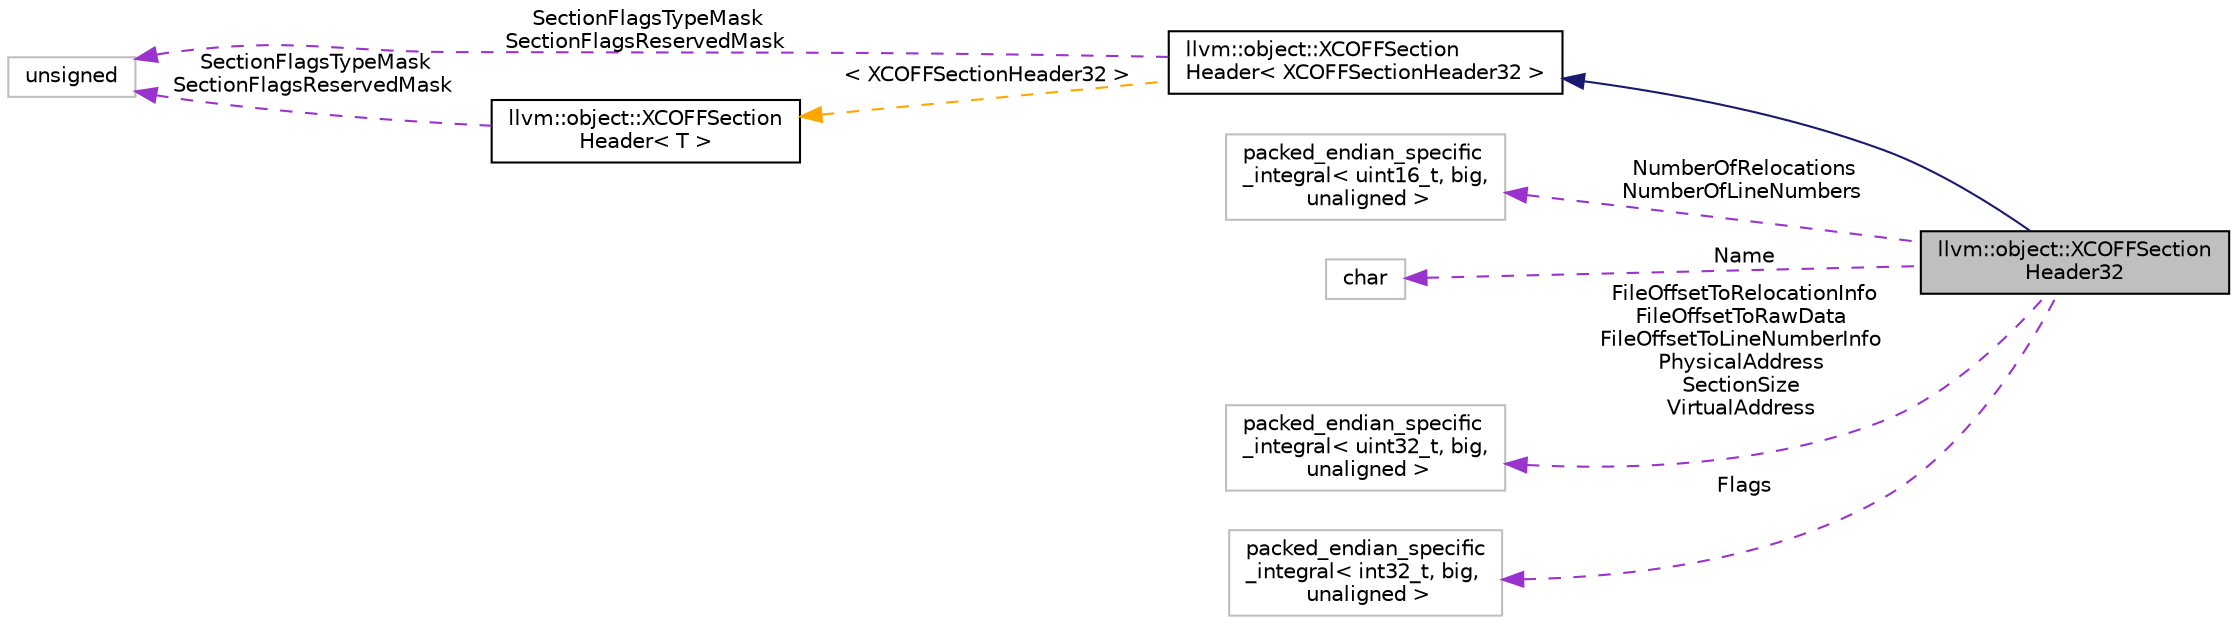 digraph "llvm::object::XCOFFSectionHeader32"
{
 // LATEX_PDF_SIZE
  bgcolor="transparent";
  edge [fontname="Helvetica",fontsize="10",labelfontname="Helvetica",labelfontsize="10"];
  node [fontname="Helvetica",fontsize="10",shape=record];
  rankdir="LR";
  Node1 [label="llvm::object::XCOFFSection\lHeader32",height=0.2,width=0.4,color="black", fillcolor="grey75", style="filled", fontcolor="black",tooltip=" "];
  Node2 -> Node1 [dir="back",color="midnightblue",fontsize="10",style="solid",fontname="Helvetica"];
  Node2 [label="llvm::object::XCOFFSection\lHeader\< XCOFFSectionHeader32 \>",height=0.2,width=0.4,color="black",URL="$structllvm_1_1object_1_1XCOFFSectionHeader.html",tooltip=" "];
  Node3 -> Node2 [dir="back",color="darkorchid3",fontsize="10",style="dashed",label=" SectionFlagsTypeMask\nSectionFlagsReservedMask" ,fontname="Helvetica"];
  Node3 [label="unsigned",height=0.2,width=0.4,color="grey75",tooltip=" "];
  Node4 -> Node2 [dir="back",color="orange",fontsize="10",style="dashed",label=" \< XCOFFSectionHeader32 \>" ,fontname="Helvetica"];
  Node4 [label="llvm::object::XCOFFSection\lHeader\< T \>",height=0.2,width=0.4,color="black",URL="$structllvm_1_1object_1_1XCOFFSectionHeader.html",tooltip=" "];
  Node3 -> Node4 [dir="back",color="darkorchid3",fontsize="10",style="dashed",label=" SectionFlagsTypeMask\nSectionFlagsReservedMask" ,fontname="Helvetica"];
  Node5 -> Node1 [dir="back",color="darkorchid3",fontsize="10",style="dashed",label=" NumberOfRelocations\nNumberOfLineNumbers" ,fontname="Helvetica"];
  Node5 [label="packed_endian_specific\l_integral\< uint16_t, big,\l unaligned \>",height=0.2,width=0.4,color="grey75",tooltip=" "];
  Node6 -> Node1 [dir="back",color="darkorchid3",fontsize="10",style="dashed",label=" Name" ,fontname="Helvetica"];
  Node6 [label="char",height=0.2,width=0.4,color="grey75",tooltip=" "];
  Node7 -> Node1 [dir="back",color="darkorchid3",fontsize="10",style="dashed",label=" FileOffsetToRelocationInfo\nFileOffsetToRawData\nFileOffsetToLineNumberInfo\nPhysicalAddress\nSectionSize\nVirtualAddress" ,fontname="Helvetica"];
  Node7 [label="packed_endian_specific\l_integral\< uint32_t, big,\l unaligned \>",height=0.2,width=0.4,color="grey75",tooltip=" "];
  Node8 -> Node1 [dir="back",color="darkorchid3",fontsize="10",style="dashed",label=" Flags" ,fontname="Helvetica"];
  Node8 [label="packed_endian_specific\l_integral\< int32_t, big,\l unaligned \>",height=0.2,width=0.4,color="grey75",tooltip=" "];
}
